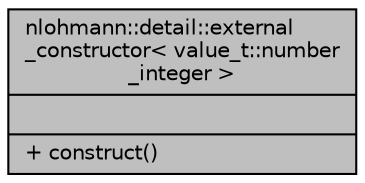 digraph "nlohmann::detail::external_constructor&lt; value_t::number_integer &gt;"
{
 // INTERACTIVE_SVG=YES
 // LATEX_PDF_SIZE
  edge [fontname="Helvetica",fontsize="10",labelfontname="Helvetica",labelfontsize="10"];
  node [fontname="Helvetica",fontsize="10",shape=record];
  Node1 [label="{nlohmann::detail::external\l_constructor\< value_t::number\l_integer \>\n||+ construct()\l}",height=0.2,width=0.4,color="black", fillcolor="grey75", style="filled", fontcolor="black",tooltip=" "];
}

